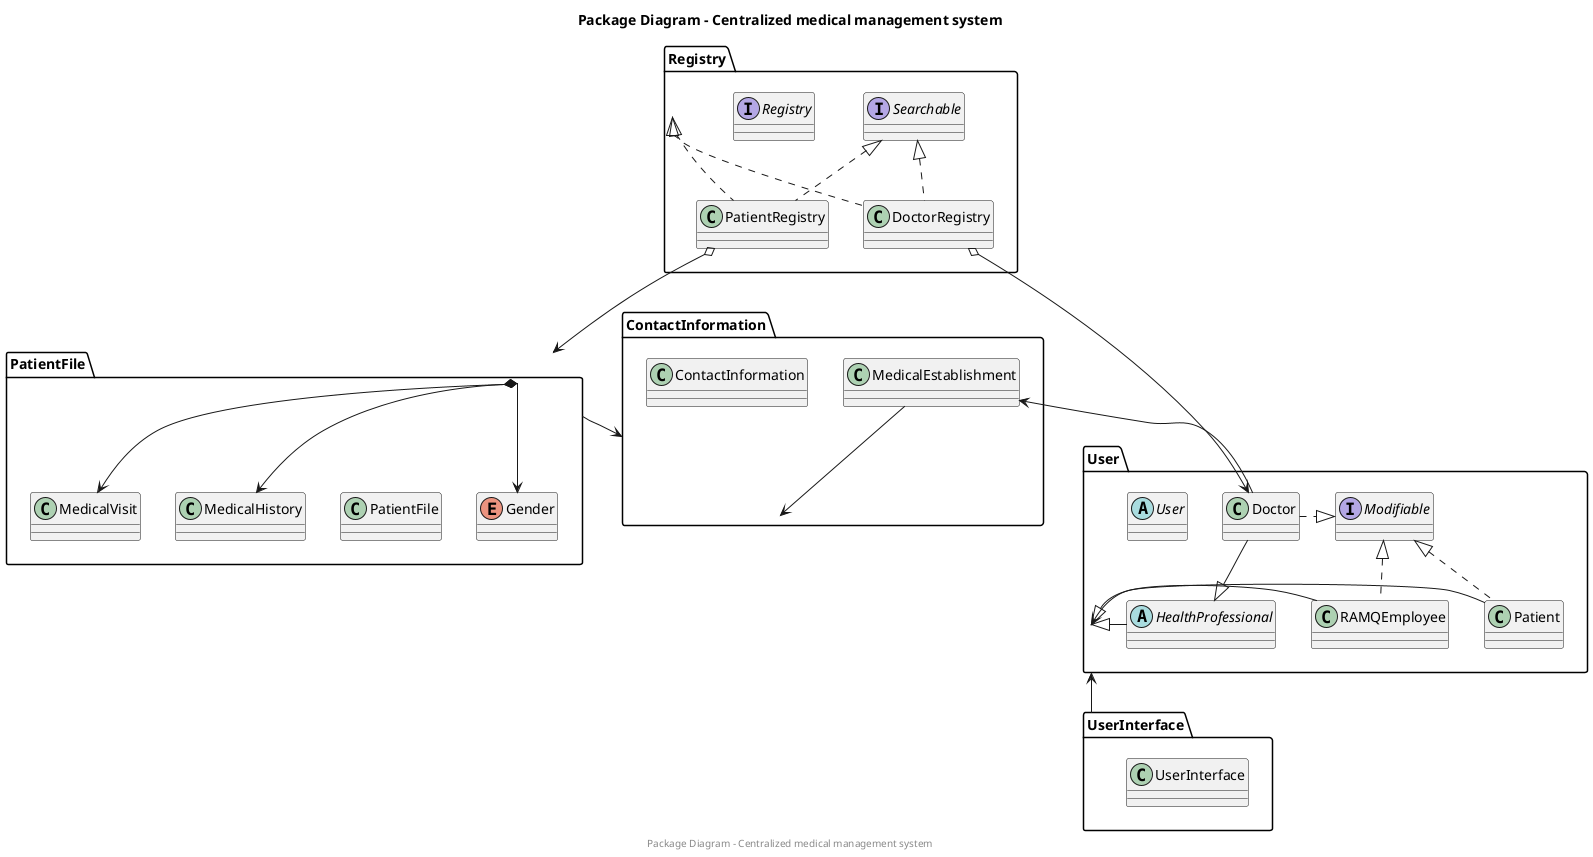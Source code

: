 @startuml
'DOCUMENTATION
'PLANTUML (look for instruction about package environment) : https://plantuml.com/fr/deployment-diagram
'WHAT IS A PACKAGE DIAGRAM : https://www.visual-paradigm.com/guide/uml-unified-modeling-language/what-is-package-diagram/
title Package Diagram - Centralized medical management system
center footer Package Diagram - Centralized medical management system

package PatientFile {
    class PatientFile
    class MedicalHistory
    class MedicalVisit
    enum Gender
}
PatientFile *--> MedicalHistory
PatientFile *--> MedicalVisit
PatientFile -> Gender

package Registry {
    interface Searchable
    interface Registry
    class PatientRegistry
    class DoctorRegistry
}
Searchable <|.. PatientRegistry
Searchable <|.. DoctorRegistry
Registry <|.. PatientRegistry
Registry <|.. DoctorRegistry
PatientRegistry o--> PatientFile

package ContactInformation {
    class MedicalEstablishment
    class ContactInformation
}
MedicalEstablishment --> ContactInformation
PatientFile --> ContactInformation

package User {
    class Doctor
    class RAMQEmployee
    class Patient
    abstract HealthProfessional
    abstract User
    interface Modifiable
}
DoctorRegistry o--> Doctor
MedicalEstablishment <-- Doctor
Doctor --|> HealthProfessional
Doctor .|> Modifiable
Modifiable <|.. RAMQEmployee
RAMQEmployee --|> User
HealthProfessional -|> User
User <- Patient
Modifiable <|.. Patient

package UserInterface {
    class UserInterface
}
User <-- UserInterface

@enduml